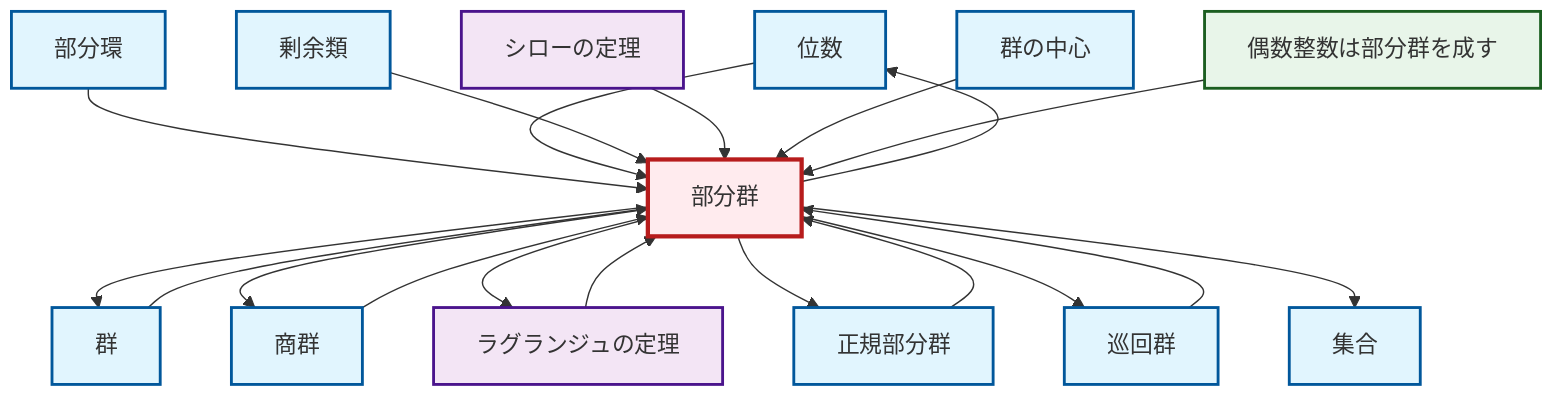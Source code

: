 graph TD
    classDef definition fill:#e1f5fe,stroke:#01579b,stroke-width:2px
    classDef theorem fill:#f3e5f5,stroke:#4a148c,stroke-width:2px
    classDef axiom fill:#fff3e0,stroke:#e65100,stroke-width:2px
    classDef example fill:#e8f5e9,stroke:#1b5e20,stroke-width:2px
    classDef current fill:#ffebee,stroke:#b71c1c,stroke-width:3px
    def-order["位数"]:::definition
    def-cyclic-group["巡回群"]:::definition
    def-subring["部分環"]:::definition
    def-group["群"]:::definition
    def-normal-subgroup["正規部分群"]:::definition
    def-subgroup["部分群"]:::definition
    def-set["集合"]:::definition
    thm-lagrange["ラグランジュの定理"]:::theorem
    ex-even-integers-subgroup["偶数整数は部分群を成す"]:::example
    def-center-of-group["群の中心"]:::definition
    def-coset["剰余類"]:::definition
    def-quotient-group["商群"]:::definition
    thm-sylow["シローの定理"]:::theorem
    def-group --> def-subgroup
    def-subring --> def-subgroup
    def-normal-subgroup --> def-subgroup
    def-subgroup --> def-group
    thm-lagrange --> def-subgroup
    def-quotient-group --> def-subgroup
    def-order --> def-subgroup
    def-subgroup --> def-quotient-group
    def-coset --> def-subgroup
    def-subgroup --> thm-lagrange
    def-cyclic-group --> def-subgroup
    def-subgroup --> def-normal-subgroup
    thm-sylow --> def-subgroup
    def-subgroup --> def-cyclic-group
    def-center-of-group --> def-subgroup
    def-subgroup --> def-order
    ex-even-integers-subgroup --> def-subgroup
    def-subgroup --> def-set
    class def-subgroup current